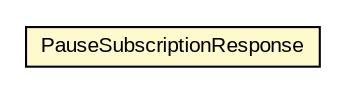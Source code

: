 #!/usr/local/bin/dot
#
# Class diagram 
# Generated by UMLGraph version R5_6-24-gf6e263 (http://www.umlgraph.org/)
#

digraph G {
	edge [fontname="arial",fontsize=10,labelfontname="arial",labelfontsize=10];
	node [fontname="arial",fontsize=10,shape=plaintext];
	nodesep=0.25;
	ranksep=0.5;
	// org.oasis_open.docs.wsn.b_2.PauseSubscriptionResponse
	c816740 [label=<<table title="org.oasis_open.docs.wsn.b_2.PauseSubscriptionResponse" border="0" cellborder="1" cellspacing="0" cellpadding="2" port="p" bgcolor="lemonChiffon" href="./PauseSubscriptionResponse.html">
		<tr><td><table border="0" cellspacing="0" cellpadding="1">
<tr><td align="center" balign="center"> PauseSubscriptionResponse </td></tr>
		</table></td></tr>
		</table>>, URL="./PauseSubscriptionResponse.html", fontname="arial", fontcolor="black", fontsize=10.0];
}

